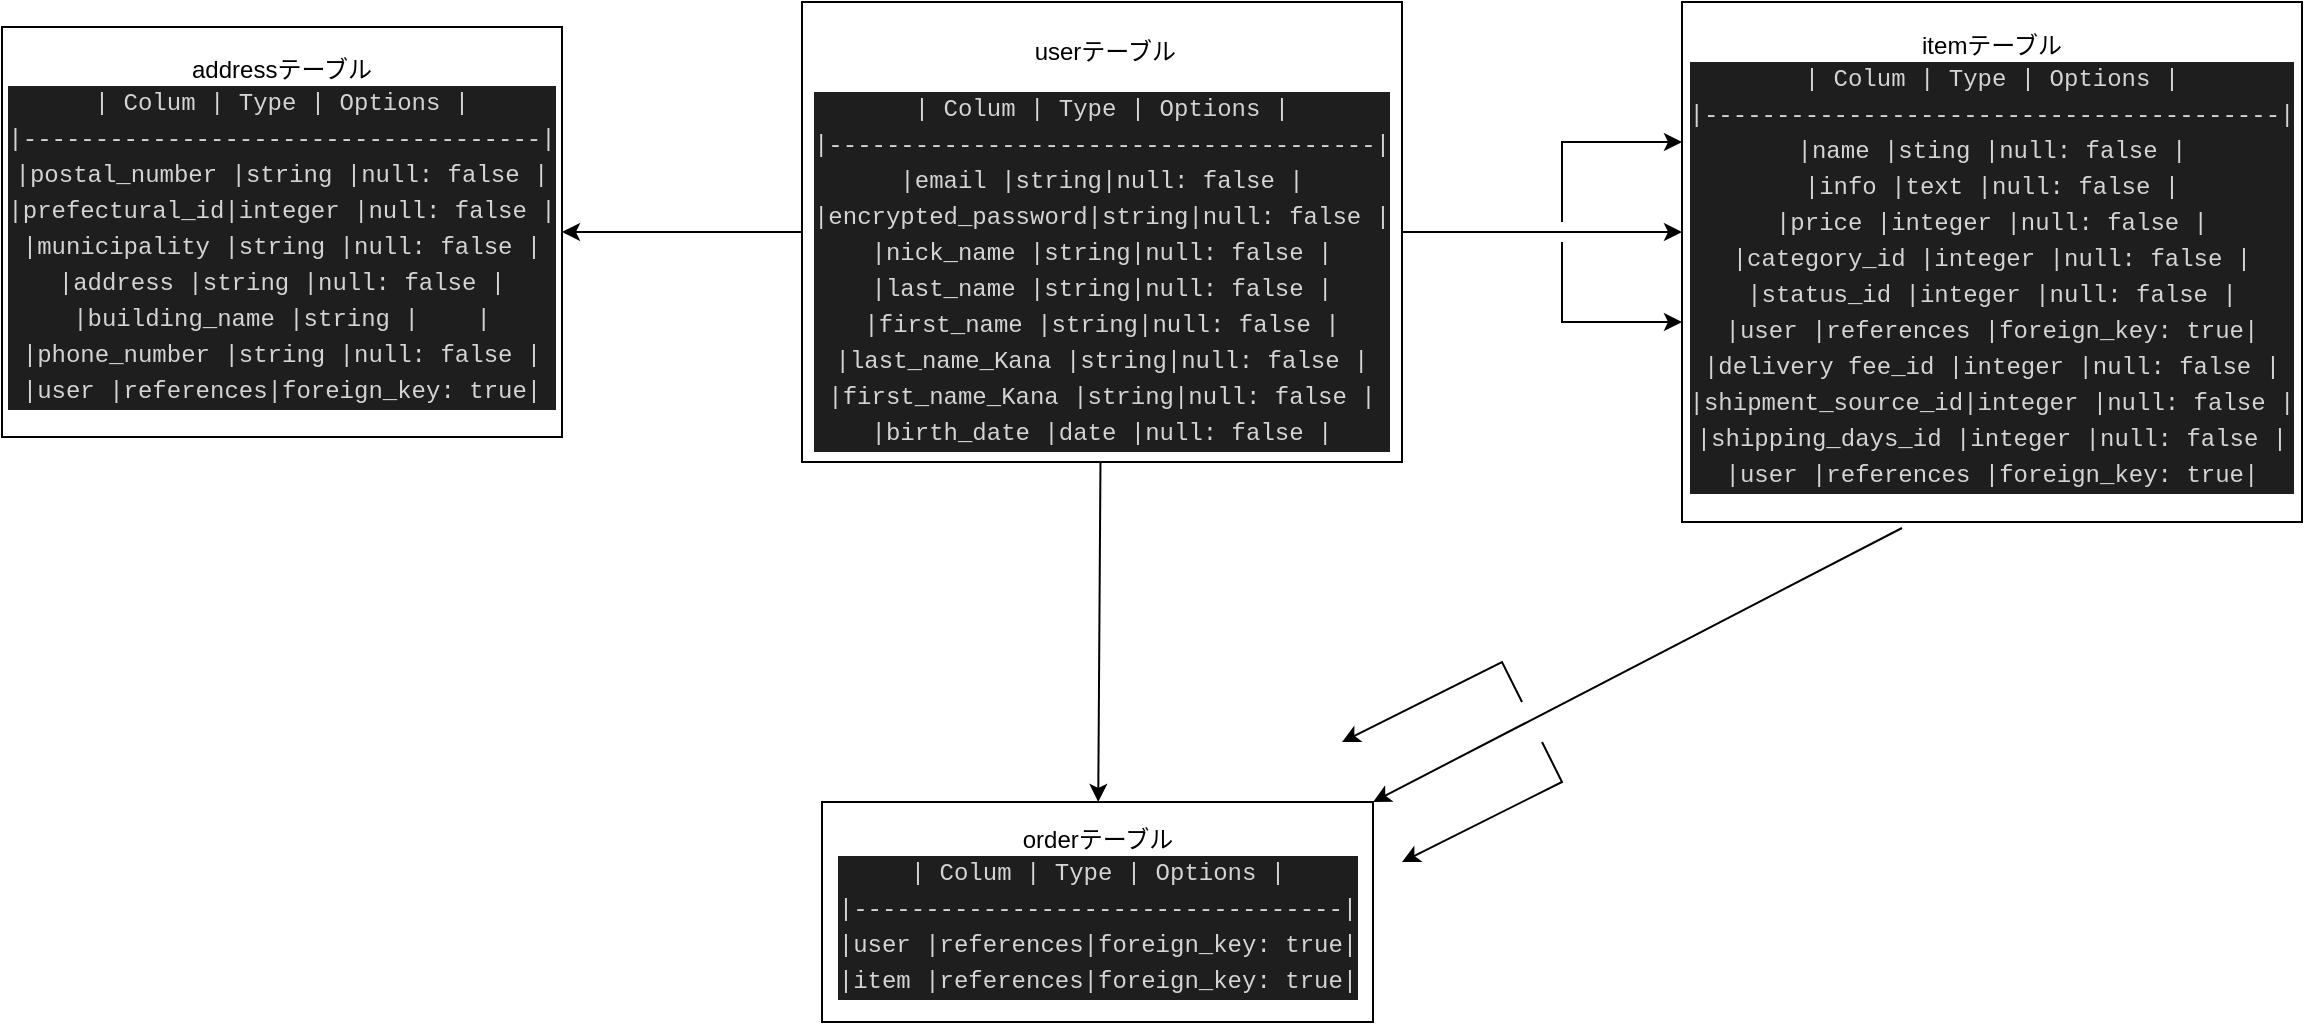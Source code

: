 <mxfile version="13.6.5">
    <diagram id="PVEE-m6z0i9MWGZsdS4O" name="ページ1">
        <mxGraphModel dx="1991" dy="859" grid="1" gridSize="10" guides="1" tooltips="1" connect="1" arrows="1" fold="1" page="1" pageScale="1" pageWidth="827" pageHeight="1169" math="0" shadow="0">
            <root>
                <mxCell id="0"/>
                <mxCell id="1" parent="0"/>
                <mxCell id="32" style="edgeStyle=none;rounded=0;orthogonalLoop=1;jettySize=auto;html=1;" edge="1" parent="1" source="5">
                    <mxGeometry relative="1" as="geometry">
                        <mxPoint x="470" y="275" as="targetPoint"/>
                    </mxGeometry>
                </mxCell>
                <mxCell id="34" style="edgeStyle=none;rounded=0;orthogonalLoop=1;jettySize=auto;html=1;" edge="1" parent="1">
                    <mxGeometry relative="1" as="geometry">
                        <mxPoint x="470" y="230" as="targetPoint"/>
                        <mxPoint x="410" y="270" as="sourcePoint"/>
                        <Array as="points">
                            <mxPoint x="410" y="230"/>
                        </Array>
                    </mxGeometry>
                </mxCell>
                <mxCell id="43" style="edgeStyle=none;rounded=0;orthogonalLoop=1;jettySize=auto;html=1;entryX=1;entryY=0.5;entryDx=0;entryDy=0;" edge="1" parent="1" source="5" target="40">
                    <mxGeometry relative="1" as="geometry">
                        <mxPoint x="-30" y="280" as="targetPoint"/>
                    </mxGeometry>
                </mxCell>
                <mxCell id="5" value="&lt;p&gt;&amp;nbsp;userテーブル&lt;/p&gt;&lt;div style=&quot;color: rgb(212 , 212 , 212) ; background-color: rgb(30 , 30 , 30) ; font-family: &amp;#34;menlo&amp;#34; , &amp;#34;monaco&amp;#34; , &amp;#34;courier new&amp;#34; , monospace ; line-height: 18px&quot;&gt;&lt;div&gt;| Colum            | Type | Options    |&lt;/div&gt;&lt;div&gt;|--------------------------------------|&lt;/div&gt;&lt;div&gt;|email             |string|null: false |&lt;/div&gt;&lt;div&gt;|encrypted_password|string|null: false |&lt;/div&gt;&lt;div&gt;|nick_name         |string|null: false |&lt;/div&gt;&lt;div&gt;|last_name         |string|null: false |&lt;/div&gt;&lt;div&gt;|first_name        |string|null: false |&lt;/div&gt;&lt;div&gt;|last_name_Kana    |string|null: false |&lt;/div&gt;&lt;div&gt;|first_name_Kana   |string|null: false |&lt;/div&gt;&lt;div&gt;|birth_date        |date  |null: false |&lt;/div&gt;&lt;/div&gt;" style="whiteSpace=wrap;html=1;" vertex="1" parent="1">
                    <mxGeometry x="30" y="160" width="300" height="230" as="geometry"/>
                </mxCell>
                <mxCell id="45" style="edgeStyle=none;rounded=0;orthogonalLoop=1;jettySize=auto;html=1;" edge="1" parent="1">
                    <mxGeometry relative="1" as="geometry">
                        <mxPoint x="330" y="590" as="targetPoint"/>
                        <mxPoint x="400" y="530" as="sourcePoint"/>
                        <Array as="points">
                            <mxPoint x="410" y="550"/>
                        </Array>
                    </mxGeometry>
                </mxCell>
                <mxCell id="46" style="edgeStyle=none;rounded=0;orthogonalLoop=1;jettySize=auto;html=1;" edge="1" parent="1">
                    <mxGeometry relative="1" as="geometry">
                        <mxPoint x="300" y="530" as="targetPoint"/>
                        <mxPoint x="390" y="510" as="sourcePoint"/>
                        <Array as="points">
                            <mxPoint x="380" y="490"/>
                        </Array>
                    </mxGeometry>
                </mxCell>
                <mxCell id="6" value="itemテーブル&lt;br&gt;&lt;div style=&quot;color: rgb(212 , 212 , 212) ; background-color: rgb(30 , 30 , 30) ; font-family: &amp;#34;menlo&amp;#34; , &amp;#34;monaco&amp;#34; , &amp;#34;courier new&amp;#34; , monospace ; line-height: 18px&quot;&gt;&lt;div style=&quot;font-family: &amp;#34;menlo&amp;#34; , &amp;#34;monaco&amp;#34; , &amp;#34;courier new&amp;#34; , monospace ; line-height: 18px&quot;&gt;&lt;div style=&quot;font-family: &amp;#34;menlo&amp;#34; , &amp;#34;monaco&amp;#34; , &amp;#34;courier new&amp;#34; , monospace ; line-height: 18px&quot;&gt;&lt;div style=&quot;font-family: &amp;#34;menlo&amp;#34; , &amp;#34;monaco&amp;#34; , &amp;#34;courier new&amp;#34; , monospace ; line-height: 18px&quot;&gt;&lt;div style=&quot;font-family: &amp;#34;menlo&amp;#34; , &amp;#34;monaco&amp;#34; , &amp;#34;courier new&amp;#34; , monospace ; line-height: 18px&quot;&gt;&lt;div&gt;| Colum            | Type        | Options         |&lt;/div&gt;&lt;div&gt;|----------------------------------------|&lt;/div&gt;&lt;div&gt;|name              |sting        |null: false      |&lt;/div&gt;&lt;div&gt;|info              |text         |null: false      |&lt;/div&gt;&lt;div&gt;|price             |integer      |null: false      |&lt;/div&gt;&lt;div&gt;|category_id       |integer      |null: false      |&lt;/div&gt;&lt;div&gt;|status_id         |integer      |null: false      |&lt;/div&gt;&lt;div&gt;|user              |references   |foreign_key: true|&lt;/div&gt;&lt;div&gt;|delivery fee_id   |integer      |null: false      |&lt;/div&gt;&lt;div&gt;|shipment_source_id|integer      |null: false      |&lt;/div&gt;&lt;div&gt;|shipping_days_id  |integer      |null: false      |&lt;/div&gt;&lt;div&gt;|user              |references   |foreign_key: true|&lt;/div&gt;&lt;/div&gt;&lt;/div&gt;&lt;/div&gt;&lt;/div&gt;&lt;/div&gt;" style="whiteSpace=wrap;html=1;" vertex="1" parent="1">
                    <mxGeometry x="470" y="160" width="310" height="260" as="geometry"/>
                </mxCell>
                <mxCell id="19" style="edgeStyle=none;rounded=0;orthogonalLoop=1;jettySize=auto;html=1;entryX=1;entryY=0;entryDx=0;entryDy=0;" edge="1" parent="1" target="12">
                    <mxGeometry relative="1" as="geometry">
                        <mxPoint x="580" y="423" as="sourcePoint"/>
                    </mxGeometry>
                </mxCell>
                <mxCell id="36" style="edgeStyle=none;rounded=0;orthogonalLoop=1;jettySize=auto;html=1;" edge="1" parent="1" source="5" target="12">
                    <mxGeometry relative="1" as="geometry">
                        <mxPoint x="250" y="420" as="sourcePoint"/>
                    </mxGeometry>
                </mxCell>
                <mxCell id="12" value="orderテーブル&lt;br&gt;&lt;div style=&quot;color: rgb(212 , 212 , 212) ; background-color: rgb(30 , 30 , 30) ; font-family: &amp;#34;menlo&amp;#34; , &amp;#34;monaco&amp;#34; , &amp;#34;courier new&amp;#34; , monospace ; line-height: 18px&quot;&gt;&lt;div&gt;| Colum        | Type     | Options         |&lt;/div&gt;&lt;div&gt;|----------------------------------|&lt;/div&gt;&lt;div&gt;|user          |references|foreign_key: true|&lt;br&gt;&lt;/div&gt;&lt;div&gt;|item          |references|foreign_key: true|&lt;/div&gt;&lt;/div&gt;" style="whiteSpace=wrap;html=1;" vertex="1" parent="1">
                    <mxGeometry x="40" y="560" width="275.5" height="110" as="geometry"/>
                </mxCell>
                <mxCell id="33" style="edgeStyle=none;rounded=0;orthogonalLoop=1;jettySize=auto;html=1;" edge="1" parent="1">
                    <mxGeometry relative="1" as="geometry">
                        <mxPoint x="470" y="320" as="targetPoint"/>
                        <mxPoint x="410" y="280" as="sourcePoint"/>
                        <Array as="points">
                            <mxPoint x="410" y="320"/>
                        </Array>
                    </mxGeometry>
                </mxCell>
                <mxCell id="40" value="addressテーブル&lt;br&gt;&lt;div style=&quot;color: rgb(212 , 212 , 212) ; background-color: rgb(30 , 30 , 30) ; font-family: &amp;#34;menlo&amp;#34; , &amp;#34;monaco&amp;#34; , &amp;#34;courier new&amp;#34; , monospace ; line-height: 18px&quot;&gt;&lt;div style=&quot;font-family: &amp;#34;menlo&amp;#34; , &amp;#34;monaco&amp;#34; , &amp;#34;courier new&amp;#34; , monospace ; line-height: 18px&quot;&gt;&lt;div style=&quot;font-family: &amp;#34;menlo&amp;#34; , &amp;#34;monaco&amp;#34; , &amp;#34;courier new&amp;#34; , monospace ; line-height: 18px&quot;&gt;&lt;div&gt;| Colum        | Type     | Options         |&lt;/div&gt;&lt;div&gt;|------------------------------------|&lt;/div&gt;&lt;div&gt;|postal_number |string    |null: false      |&lt;/div&gt;&lt;div&gt;|prefectural_id|integer   |null: false      |&lt;/div&gt;&lt;div&gt;|municipality  |string    |null: false      |&lt;/div&gt;&lt;div&gt;|address       |string    |null: false      |&lt;/div&gt;&lt;div&gt;|building_name |string    |&amp;nbsp; &amp;nbsp; |&lt;/div&gt;&lt;div&gt;|phone_number  |string    |null: false      |&lt;/div&gt;&lt;div&gt;|user          |references|foreign_key: true|&lt;/div&gt;&lt;/div&gt;&lt;/div&gt;&lt;/div&gt;" style="whiteSpace=wrap;html=1;" vertex="1" parent="1">
                    <mxGeometry x="-370" y="172.5" width="280" height="205" as="geometry"/>
                </mxCell>
            </root>
        </mxGraphModel>
    </diagram>
</mxfile>